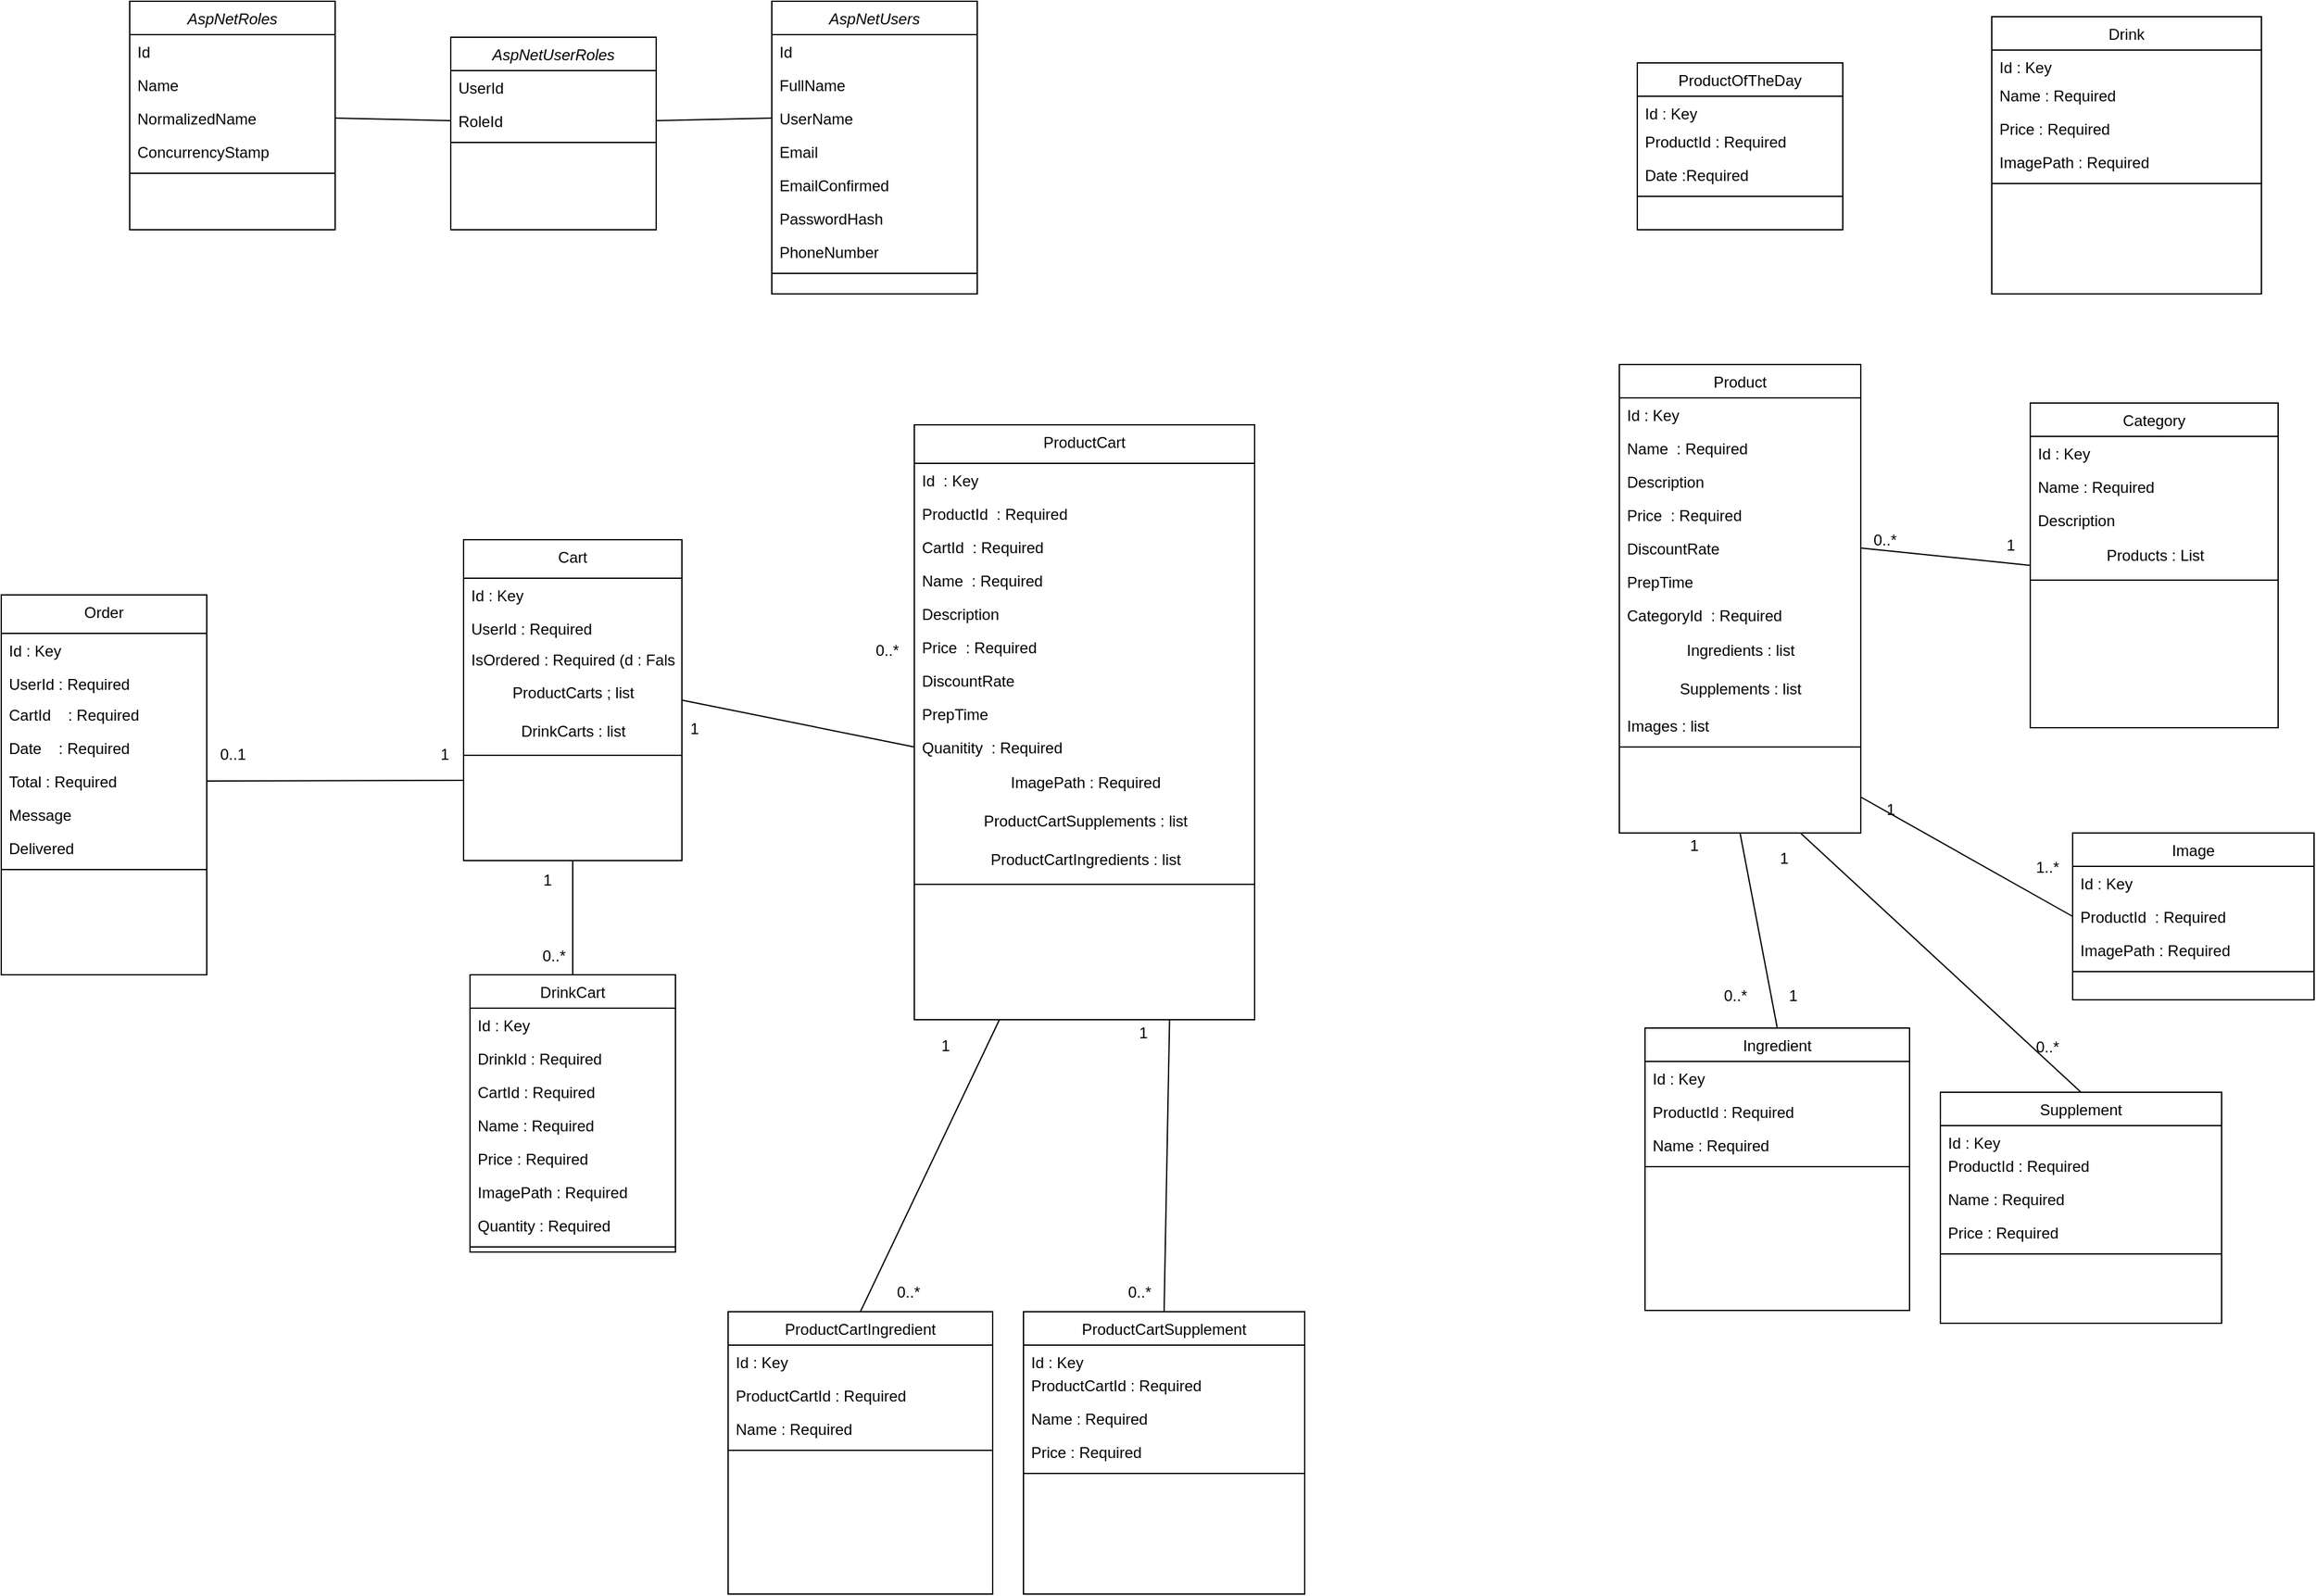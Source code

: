 <mxfile version="25.0.3">
  <diagram id="C5RBs43oDa-KdzZeNtuy" name="Page-1">
    <mxGraphModel grid="1" page="1" gridSize="10" guides="1" tooltips="1" connect="1" arrows="0" fold="1" pageScale="1" pageWidth="827" pageHeight="1169" math="0" shadow="0">
      <root>
        <mxCell id="WIyWlLk6GJQsqaUBKTNV-0" />
        <mxCell id="WIyWlLk6GJQsqaUBKTNV-1" parent="WIyWlLk6GJQsqaUBKTNV-0" />
        <mxCell id="zkfFHV4jXpPFQw0GAbJ--0" value="AspNetUsers" style="swimlane;fontStyle=2;align=center;verticalAlign=top;childLayout=stackLayout;horizontal=1;startSize=26;horizontalStack=0;resizeParent=1;resizeLast=0;collapsible=1;marginBottom=0;rounded=0;shadow=0;strokeWidth=1;" vertex="1" parent="WIyWlLk6GJQsqaUBKTNV-1">
          <mxGeometry x="-60" y="290" width="160" height="228" as="geometry">
            <mxRectangle x="230" y="140" width="160" height="26" as="alternateBounds" />
          </mxGeometry>
        </mxCell>
        <mxCell id="zkfFHV4jXpPFQw0GAbJ--1" value="Id" style="text;align=left;verticalAlign=top;spacingLeft=4;spacingRight=4;overflow=hidden;rotatable=0;points=[[0,0.5],[1,0.5]];portConstraint=eastwest;" vertex="1" parent="zkfFHV4jXpPFQw0GAbJ--0">
          <mxGeometry y="26" width="160" height="26" as="geometry" />
        </mxCell>
        <mxCell id="zkfFHV4jXpPFQw0GAbJ--2" value="FullName" style="text;align=left;verticalAlign=top;spacingLeft=4;spacingRight=4;overflow=hidden;rotatable=0;points=[[0,0.5],[1,0.5]];portConstraint=eastwest;rounded=0;shadow=0;html=0;" vertex="1" parent="zkfFHV4jXpPFQw0GAbJ--0">
          <mxGeometry y="52" width="160" height="26" as="geometry" />
        </mxCell>
        <mxCell id="zkfFHV4jXpPFQw0GAbJ--3" value="UserName" style="text;align=left;verticalAlign=top;spacingLeft=4;spacingRight=4;overflow=hidden;rotatable=0;points=[[0,0.5],[1,0.5]];portConstraint=eastwest;rounded=0;shadow=0;html=0;" vertex="1" parent="zkfFHV4jXpPFQw0GAbJ--0">
          <mxGeometry y="78" width="160" height="26" as="geometry" />
        </mxCell>
        <mxCell id="ytG4F7mE0T-vrv6BGcg_-18" value="Email" style="text;align=left;verticalAlign=top;spacingLeft=4;spacingRight=4;overflow=hidden;rotatable=0;points=[[0,0.5],[1,0.5]];portConstraint=eastwest;rounded=0;shadow=0;html=0;" vertex="1" parent="zkfFHV4jXpPFQw0GAbJ--0">
          <mxGeometry y="104" width="160" height="26" as="geometry" />
        </mxCell>
        <mxCell id="ytG4F7mE0T-vrv6BGcg_-20" value="EmailConfirmed" style="text;align=left;verticalAlign=top;spacingLeft=4;spacingRight=4;overflow=hidden;rotatable=0;points=[[0,0.5],[1,0.5]];portConstraint=eastwest;rounded=0;shadow=0;html=0;" vertex="1" parent="zkfFHV4jXpPFQw0GAbJ--0">
          <mxGeometry y="130" width="160" height="26" as="geometry" />
        </mxCell>
        <mxCell id="ytG4F7mE0T-vrv6BGcg_-19" value="PasswordHash" style="text;align=left;verticalAlign=top;spacingLeft=4;spacingRight=4;overflow=hidden;rotatable=0;points=[[0,0.5],[1,0.5]];portConstraint=eastwest;rounded=0;shadow=0;html=0;" vertex="1" parent="zkfFHV4jXpPFQw0GAbJ--0">
          <mxGeometry y="156" width="160" height="26" as="geometry" />
        </mxCell>
        <mxCell id="ytG4F7mE0T-vrv6BGcg_-21" value="PhoneNumber" style="text;align=left;verticalAlign=top;spacingLeft=4;spacingRight=4;overflow=hidden;rotatable=0;points=[[0,0.5],[1,0.5]];portConstraint=eastwest;rounded=0;shadow=0;html=0;" vertex="1" parent="zkfFHV4jXpPFQw0GAbJ--0">
          <mxGeometry y="182" width="160" height="26" as="geometry" />
        </mxCell>
        <mxCell id="zkfFHV4jXpPFQw0GAbJ--4" value="" style="line;html=1;strokeWidth=1;align=left;verticalAlign=middle;spacingTop=-1;spacingLeft=3;spacingRight=3;rotatable=0;labelPosition=right;points=[];portConstraint=eastwest;" vertex="1" parent="zkfFHV4jXpPFQw0GAbJ--0">
          <mxGeometry y="208" width="160" height="8" as="geometry" />
        </mxCell>
        <mxCell id="zkfFHV4jXpPFQw0GAbJ--17" value="Product" style="swimlane;fontStyle=0;align=center;verticalAlign=top;childLayout=stackLayout;horizontal=1;startSize=26;horizontalStack=0;resizeParent=1;resizeLast=0;collapsible=1;marginBottom=0;rounded=0;shadow=0;strokeWidth=1;" vertex="1" parent="WIyWlLk6GJQsqaUBKTNV-1">
          <mxGeometry x="600" y="573" width="188" height="365" as="geometry">
            <mxRectangle x="550" y="140" width="160" height="26" as="alternateBounds" />
          </mxGeometry>
        </mxCell>
        <mxCell id="zkfFHV4jXpPFQw0GAbJ--19" value="Id : Key" style="text;align=left;verticalAlign=top;spacingLeft=4;spacingRight=4;overflow=hidden;rotatable=0;points=[[0,0.5],[1,0.5]];portConstraint=eastwest;rounded=0;shadow=0;html=0;" vertex="1" parent="zkfFHV4jXpPFQw0GAbJ--17">
          <mxGeometry y="26" width="188" height="26" as="geometry" />
        </mxCell>
        <mxCell id="zkfFHV4jXpPFQw0GAbJ--20" value="Name  : Required" style="text;align=left;verticalAlign=top;spacingLeft=4;spacingRight=4;overflow=hidden;rotatable=0;points=[[0,0.5],[1,0.5]];portConstraint=eastwest;rounded=0;shadow=0;html=0;" vertex="1" parent="zkfFHV4jXpPFQw0GAbJ--17">
          <mxGeometry y="52" width="188" height="26" as="geometry" />
        </mxCell>
        <mxCell id="zkfFHV4jXpPFQw0GAbJ--21" value="Description" style="text;align=left;verticalAlign=top;spacingLeft=4;spacingRight=4;overflow=hidden;rotatable=0;points=[[0,0.5],[1,0.5]];portConstraint=eastwest;rounded=0;shadow=0;html=0;" vertex="1" parent="zkfFHV4jXpPFQw0GAbJ--17">
          <mxGeometry y="78" width="188" height="26" as="geometry" />
        </mxCell>
        <mxCell id="zkfFHV4jXpPFQw0GAbJ--22" value="Price  : Required" style="text;align=left;verticalAlign=top;spacingLeft=4;spacingRight=4;overflow=hidden;rotatable=0;points=[[0,0.5],[1,0.5]];portConstraint=eastwest;rounded=0;shadow=0;html=0;" vertex="1" parent="zkfFHV4jXpPFQw0GAbJ--17">
          <mxGeometry y="104" width="188" height="26" as="geometry" />
        </mxCell>
        <mxCell id="llZx7qlk9FSfWPOyl0iZ-1" value="DiscountRate" style="text;align=left;verticalAlign=top;spacingLeft=4;spacingRight=4;overflow=hidden;rotatable=0;points=[[0,0.5],[1,0.5]];portConstraint=eastwest;rounded=0;shadow=0;html=0;" vertex="1" parent="zkfFHV4jXpPFQw0GAbJ--17">
          <mxGeometry y="130" width="188" height="26" as="geometry" />
        </mxCell>
        <mxCell id="llZx7qlk9FSfWPOyl0iZ-0" value="PrepTime" style="text;align=left;verticalAlign=top;spacingLeft=4;spacingRight=4;overflow=hidden;rotatable=0;points=[[0,0.5],[1,0.5]];portConstraint=eastwest;rounded=0;shadow=0;html=0;" vertex="1" parent="zkfFHV4jXpPFQw0GAbJ--17">
          <mxGeometry y="156" width="188" height="26" as="geometry" />
        </mxCell>
        <mxCell id="tvK3wMkhIasP0SSimG1c-4" value="CategoryId  : Required" style="text;align=left;verticalAlign=top;spacingLeft=4;spacingRight=4;overflow=hidden;rotatable=0;points=[[0,0.5],[1,0.5]];portConstraint=eastwest;rounded=0;shadow=0;html=0;" vertex="1" parent="zkfFHV4jXpPFQw0GAbJ--17">
          <mxGeometry y="182" width="188" height="26" as="geometry" />
        </mxCell>
        <mxCell id="yjvPBJmd_jbPEzHI6Ya4-2" value="Ingredients : list" style="text;html=1;align=center;verticalAlign=middle;resizable=0;points=[];autosize=1;strokeColor=none;fillColor=none;" vertex="1" parent="zkfFHV4jXpPFQw0GAbJ--17">
          <mxGeometry y="208" width="188" height="30" as="geometry" />
        </mxCell>
        <mxCell id="yjvPBJmd_jbPEzHI6Ya4-3" value="Supplements : list" style="text;html=1;align=center;verticalAlign=middle;resizable=0;points=[];autosize=1;strokeColor=none;fillColor=none;" vertex="1" parent="zkfFHV4jXpPFQw0GAbJ--17">
          <mxGeometry y="238" width="188" height="30" as="geometry" />
        </mxCell>
        <mxCell id="mjXbozsx36OV_UlVR-x1-44" value="Images : list" style="text;align=left;verticalAlign=top;spacingLeft=4;spacingRight=4;overflow=hidden;rotatable=0;points=[[0,0.5],[1,0.5]];portConstraint=eastwest;rounded=0;shadow=0;html=0;" vertex="1" parent="zkfFHV4jXpPFQw0GAbJ--17">
          <mxGeometry y="268" width="188" height="26" as="geometry" />
        </mxCell>
        <mxCell id="zkfFHV4jXpPFQw0GAbJ--23" value="" style="line;html=1;strokeWidth=1;align=left;verticalAlign=middle;spacingTop=-1;spacingLeft=3;spacingRight=3;rotatable=0;labelPosition=right;points=[];portConstraint=eastwest;" vertex="1" parent="zkfFHV4jXpPFQw0GAbJ--17">
          <mxGeometry y="294" width="188" height="8" as="geometry" />
        </mxCell>
        <mxCell id="te8iLSeVkvplXJ6p_Nbo-1" value="Category" style="swimlane;fontStyle=0;align=center;verticalAlign=top;childLayout=stackLayout;horizontal=1;startSize=26;horizontalStack=0;resizeParent=1;resizeLast=0;collapsible=1;marginBottom=0;rounded=0;shadow=0;strokeWidth=1;" vertex="1" parent="WIyWlLk6GJQsqaUBKTNV-1">
          <mxGeometry x="920" y="603" width="193" height="253" as="geometry">
            <mxRectangle x="550" y="140" width="160" height="26" as="alternateBounds" />
          </mxGeometry>
        </mxCell>
        <mxCell id="te8iLSeVkvplXJ6p_Nbo-2" value="Id : Key" style="text;align=left;verticalAlign=top;spacingLeft=4;spacingRight=4;overflow=hidden;rotatable=0;points=[[0,0.5],[1,0.5]];portConstraint=eastwest;" vertex="1" parent="te8iLSeVkvplXJ6p_Nbo-1">
          <mxGeometry y="26" width="193" height="26" as="geometry" />
        </mxCell>
        <mxCell id="te8iLSeVkvplXJ6p_Nbo-3" value="Name : Required" style="text;align=left;verticalAlign=top;spacingLeft=4;spacingRight=4;overflow=hidden;rotatable=0;points=[[0,0.5],[1,0.5]];portConstraint=eastwest;rounded=0;shadow=0;html=0;" vertex="1" parent="te8iLSeVkvplXJ6p_Nbo-1">
          <mxGeometry y="52" width="193" height="26" as="geometry" />
        </mxCell>
        <mxCell id="te8iLSeVkvplXJ6p_Nbo-4" value="Description" style="text;align=left;verticalAlign=top;spacingLeft=4;spacingRight=4;overflow=hidden;rotatable=0;points=[[0,0.5],[1,0.5]];portConstraint=eastwest;rounded=0;shadow=0;html=0;" vertex="1" parent="te8iLSeVkvplXJ6p_Nbo-1">
          <mxGeometry y="78" width="193" height="26" as="geometry" />
        </mxCell>
        <mxCell id="iO5hzQ4xAiIofXJzymBM-0" value="Products&lt;span style=&quot;background-color: initial;&quot;&gt;&amp;nbsp;: List&lt;/span&gt;" style="text;html=1;align=center;verticalAlign=middle;resizable=0;points=[];autosize=1;strokeColor=none;fillColor=none;" vertex="1" parent="te8iLSeVkvplXJ6p_Nbo-1">
          <mxGeometry y="104" width="193" height="30" as="geometry" />
        </mxCell>
        <mxCell id="te8iLSeVkvplXJ6p_Nbo-7" value="" style="line;html=1;strokeWidth=1;align=left;verticalAlign=middle;spacingTop=-1;spacingLeft=3;spacingRight=3;rotatable=0;labelPosition=right;points=[];portConstraint=eastwest;" vertex="1" parent="te8iLSeVkvplXJ6p_Nbo-1">
          <mxGeometry y="134" width="193" height="8" as="geometry" />
        </mxCell>
        <mxCell id="te8iLSeVkvplXJ6p_Nbo-33" value="Order" style="swimlane;fontStyle=0;align=center;verticalAlign=top;childLayout=stackLayout;horizontal=1;startSize=30;horizontalStack=0;resizeParent=1;resizeLast=0;collapsible=1;marginBottom=0;rounded=0;shadow=0;strokeWidth=1;" vertex="1" parent="WIyWlLk6GJQsqaUBKTNV-1">
          <mxGeometry x="-660" y="752.5" width="160" height="296" as="geometry">
            <mxRectangle x="550" y="140" width="160" height="26" as="alternateBounds" />
          </mxGeometry>
        </mxCell>
        <mxCell id="te8iLSeVkvplXJ6p_Nbo-34" value="Id : Key" style="text;align=left;verticalAlign=top;spacingLeft=4;spacingRight=4;overflow=hidden;rotatable=0;points=[[0,0.5],[1,0.5]];portConstraint=eastwest;" vertex="1" parent="te8iLSeVkvplXJ6p_Nbo-33">
          <mxGeometry y="30" width="160" height="26" as="geometry" />
        </mxCell>
        <mxCell id="te8iLSeVkvplXJ6p_Nbo-35" value="UserId : Required" style="text;align=left;verticalAlign=top;spacingLeft=4;spacingRight=4;overflow=hidden;rotatable=0;points=[[0,0.5],[1,0.5]];portConstraint=eastwest;rounded=0;shadow=0;html=0;" vertex="1" parent="te8iLSeVkvplXJ6p_Nbo-33">
          <mxGeometry y="56" width="160" height="24" as="geometry" />
        </mxCell>
        <mxCell id="v8rvqDpWvKfG36D8Uh7r-5" value="CartId    : Required" style="text;align=left;verticalAlign=top;spacingLeft=4;spacingRight=4;overflow=hidden;rotatable=0;points=[[0,0.5],[1,0.5]];portConstraint=eastwest;rounded=0;shadow=0;html=0;" vertex="1" parent="te8iLSeVkvplXJ6p_Nbo-33">
          <mxGeometry y="80" width="160" height="26" as="geometry" />
        </mxCell>
        <mxCell id="te8iLSeVkvplXJ6p_Nbo-36" value="Date    : Required" style="text;align=left;verticalAlign=top;spacingLeft=4;spacingRight=4;overflow=hidden;rotatable=0;points=[[0,0.5],[1,0.5]];portConstraint=eastwest;rounded=0;shadow=0;html=0;" vertex="1" parent="te8iLSeVkvplXJ6p_Nbo-33">
          <mxGeometry y="106" width="160" height="26" as="geometry" />
        </mxCell>
        <mxCell id="te8iLSeVkvplXJ6p_Nbo-40" value="Total : Required" style="text;align=left;verticalAlign=top;spacingLeft=4;spacingRight=4;overflow=hidden;rotatable=0;points=[[0,0.5],[1,0.5]];portConstraint=eastwest;" vertex="1" parent="te8iLSeVkvplXJ6p_Nbo-33">
          <mxGeometry y="132" width="160" height="26" as="geometry" />
        </mxCell>
        <mxCell id="pohFaXYmo1EiAAvRBrU3-17" value="Message" style="text;align=left;verticalAlign=top;spacingLeft=4;spacingRight=4;overflow=hidden;rotatable=0;points=[[0,0.5],[1,0.5]];portConstraint=eastwest;" vertex="1" parent="te8iLSeVkvplXJ6p_Nbo-33">
          <mxGeometry y="158" width="160" height="26" as="geometry" />
        </mxCell>
        <mxCell id="mjXbozsx36OV_UlVR-x1-68" value="Delivered" style="text;align=left;verticalAlign=top;spacingLeft=4;spacingRight=4;overflow=hidden;rotatable=0;points=[[0,0.5],[1,0.5]];portConstraint=eastwest;" vertex="1" parent="te8iLSeVkvplXJ6p_Nbo-33">
          <mxGeometry y="184" width="160" height="26" as="geometry" />
        </mxCell>
        <mxCell id="te8iLSeVkvplXJ6p_Nbo-37" value="" style="line;html=1;strokeWidth=1;align=left;verticalAlign=middle;spacingTop=-1;spacingLeft=3;spacingRight=3;rotatable=0;labelPosition=right;points=[];portConstraint=eastwest;" vertex="1" parent="te8iLSeVkvplXJ6p_Nbo-33">
          <mxGeometry y="210" width="160" height="8" as="geometry" />
        </mxCell>
        <mxCell id="tvK3wMkhIasP0SSimG1c-1" value="" style="endArrow=none;html=1;rounded=0;exitX=0;exitY=0.5;exitDx=0;exitDy=0;entryX=1;entryY=0.5;entryDx=0;entryDy=0;" edge="1" parent="WIyWlLk6GJQsqaUBKTNV-1" source="pohFaXYmo1EiAAvRBrU3-10" target="OxPOy-SoN9AUWhbQ6FBc-2">
          <mxGeometry width="50" height="50" relative="1" as="geometry">
            <mxPoint x="-10" y="658" as="sourcePoint" />
            <mxPoint x="-50" y="712.0" as="targetPoint" />
          </mxGeometry>
        </mxCell>
        <mxCell id="pohFaXYmo1EiAAvRBrU3-2" value="ProductCart" style="swimlane;fontStyle=0;align=center;verticalAlign=top;childLayout=stackLayout;horizontal=1;startSize=30;horizontalStack=0;resizeParent=1;resizeLast=0;collapsible=1;marginBottom=0;rounded=0;shadow=0;strokeWidth=1;" vertex="1" parent="WIyWlLk6GJQsqaUBKTNV-1">
          <mxGeometry x="51" y="620" width="265" height="463.5" as="geometry">
            <mxRectangle x="550" y="140" width="160" height="26" as="alternateBounds" />
          </mxGeometry>
        </mxCell>
        <mxCell id="LAO0_Fi2nWnIW89Vojjb-71" value="Id  : Key" style="text;align=left;verticalAlign=top;spacingLeft=4;spacingRight=4;overflow=hidden;rotatable=0;points=[[0,0.5],[1,0.5]];portConstraint=eastwest;rounded=0;shadow=0;html=0;" vertex="1" parent="pohFaXYmo1EiAAvRBrU3-2">
          <mxGeometry y="30" width="265" height="26" as="geometry" />
        </mxCell>
        <mxCell id="kR_2jZbYE9mBwtUNnAvZ-12" value="ProductId  : Required" style="text;align=left;verticalAlign=top;spacingLeft=4;spacingRight=4;overflow=hidden;rotatable=0;points=[[0,0.5],[1,0.5]];portConstraint=eastwest;rounded=0;shadow=0;html=0;" vertex="1" parent="pohFaXYmo1EiAAvRBrU3-2">
          <mxGeometry y="56" width="265" height="26" as="geometry" />
        </mxCell>
        <mxCell id="mjXbozsx36OV_UlVR-x1-3" value="CartId  : Required" style="text;align=left;verticalAlign=top;spacingLeft=4;spacingRight=4;overflow=hidden;rotatable=0;points=[[0,0.5],[1,0.5]];portConstraint=eastwest;rounded=0;shadow=0;html=0;" vertex="1" parent="pohFaXYmo1EiAAvRBrU3-2">
          <mxGeometry y="82" width="265" height="26" as="geometry" />
        </mxCell>
        <mxCell id="kR_2jZbYE9mBwtUNnAvZ-13" value="Name  : Required" style="text;align=left;verticalAlign=top;spacingLeft=4;spacingRight=4;overflow=hidden;rotatable=0;points=[[0,0.5],[1,0.5]];portConstraint=eastwest;rounded=0;shadow=0;html=0;" vertex="1" parent="pohFaXYmo1EiAAvRBrU3-2">
          <mxGeometry y="108" width="265" height="26" as="geometry" />
        </mxCell>
        <mxCell id="kR_2jZbYE9mBwtUNnAvZ-3" value="Description" style="text;align=left;verticalAlign=top;spacingLeft=4;spacingRight=4;overflow=hidden;rotatable=0;points=[[0,0.5],[1,0.5]];portConstraint=eastwest;rounded=0;shadow=0;html=0;" vertex="1" parent="pohFaXYmo1EiAAvRBrU3-2">
          <mxGeometry y="134" width="265" height="26" as="geometry" />
        </mxCell>
        <mxCell id="kR_2jZbYE9mBwtUNnAvZ-4" value="Price  : Required" style="text;align=left;verticalAlign=top;spacingLeft=4;spacingRight=4;overflow=hidden;rotatable=0;points=[[0,0.5],[1,0.5]];portConstraint=eastwest;rounded=0;shadow=0;html=0;" vertex="1" parent="pohFaXYmo1EiAAvRBrU3-2">
          <mxGeometry y="160" width="265" height="26" as="geometry" />
        </mxCell>
        <mxCell id="kR_2jZbYE9mBwtUNnAvZ-5" value="DiscountRate" style="text;align=left;verticalAlign=top;spacingLeft=4;spacingRight=4;overflow=hidden;rotatable=0;points=[[0,0.5],[1,0.5]];portConstraint=eastwest;rounded=0;shadow=0;html=0;" vertex="1" parent="pohFaXYmo1EiAAvRBrU3-2">
          <mxGeometry y="186" width="265" height="26" as="geometry" />
        </mxCell>
        <mxCell id="kR_2jZbYE9mBwtUNnAvZ-6" value="PrepTime" style="text;align=left;verticalAlign=top;spacingLeft=4;spacingRight=4;overflow=hidden;rotatable=0;points=[[0,0.5],[1,0.5]];portConstraint=eastwest;rounded=0;shadow=0;html=0;" vertex="1" parent="pohFaXYmo1EiAAvRBrU3-2">
          <mxGeometry y="212" width="265" height="26" as="geometry" />
        </mxCell>
        <mxCell id="pohFaXYmo1EiAAvRBrU3-10" value="Quanitity  : Required" style="text;align=left;verticalAlign=top;spacingLeft=4;spacingRight=4;overflow=hidden;rotatable=0;points=[[0,0.5],[1,0.5]];portConstraint=eastwest;rounded=0;shadow=0;html=0;" vertex="1" parent="pohFaXYmo1EiAAvRBrU3-2">
          <mxGeometry y="238" width="265" height="26" as="geometry" />
        </mxCell>
        <mxCell id="LAO0_Fi2nWnIW89Vojjb-77" value="ImagePath : Required" style="text;html=1;align=center;verticalAlign=middle;resizable=0;points=[];autosize=1;strokeColor=none;fillColor=none;" vertex="1" parent="pohFaXYmo1EiAAvRBrU3-2">
          <mxGeometry y="264" width="265" height="30" as="geometry" />
        </mxCell>
        <mxCell id="yjvPBJmd_jbPEzHI6Ya4-14" value="ProductCartSupplements : list" style="text;html=1;align=center;verticalAlign=middle;resizable=0;points=[];autosize=1;strokeColor=none;fillColor=none;" vertex="1" parent="pohFaXYmo1EiAAvRBrU3-2">
          <mxGeometry y="294" width="265" height="30" as="geometry" />
        </mxCell>
        <mxCell id="yjvPBJmd_jbPEzHI6Ya4-13" value="ProductCartIngredients : list" style="text;html=1;align=center;verticalAlign=middle;resizable=0;points=[];autosize=1;strokeColor=none;fillColor=none;" vertex="1" parent="pohFaXYmo1EiAAvRBrU3-2">
          <mxGeometry y="324" width="265" height="30" as="geometry" />
        </mxCell>
        <mxCell id="pohFaXYmo1EiAAvRBrU3-5" value="" style="line;html=1;strokeWidth=1;align=left;verticalAlign=middle;spacingTop=-1;spacingLeft=3;spacingRight=3;rotatable=0;labelPosition=right;points=[];portConstraint=eastwest;" vertex="1" parent="pohFaXYmo1EiAAvRBrU3-2">
          <mxGeometry y="354" width="265" height="8" as="geometry" />
        </mxCell>
        <mxCell id="OxPOy-SoN9AUWhbQ6FBc-2" value="Cart" style="swimlane;fontStyle=0;align=center;verticalAlign=top;childLayout=stackLayout;horizontal=1;startSize=30;horizontalStack=0;resizeParent=1;resizeLast=0;collapsible=1;marginBottom=0;rounded=0;shadow=0;strokeWidth=1;" vertex="1" parent="WIyWlLk6GJQsqaUBKTNV-1">
          <mxGeometry x="-300" y="709.5" width="170" height="250" as="geometry">
            <mxRectangle x="550" y="140" width="160" height="26" as="alternateBounds" />
          </mxGeometry>
        </mxCell>
        <mxCell id="OxPOy-SoN9AUWhbQ6FBc-3" value="Id : Key" style="text;align=left;verticalAlign=top;spacingLeft=4;spacingRight=4;overflow=hidden;rotatable=0;points=[[0,0.5],[1,0.5]];portConstraint=eastwest;" vertex="1" parent="OxPOy-SoN9AUWhbQ6FBc-2">
          <mxGeometry y="30" width="170" height="26" as="geometry" />
        </mxCell>
        <mxCell id="OxPOy-SoN9AUWhbQ6FBc-17" value="UserId : Required" style="text;align=left;verticalAlign=top;spacingLeft=4;spacingRight=4;overflow=hidden;rotatable=0;points=[[0,0.5],[1,0.5]];portConstraint=eastwest;rounded=0;shadow=0;html=0;" vertex="1" parent="OxPOy-SoN9AUWhbQ6FBc-2">
          <mxGeometry y="56" width="170" height="24" as="geometry" />
        </mxCell>
        <mxCell id="mjXbozsx36OV_UlVR-x1-17" value="IsOrdered : Required (d : False)" style="text;align=left;verticalAlign=top;spacingLeft=4;spacingRight=4;overflow=hidden;rotatable=0;points=[[0,0.5],[1,0.5]];portConstraint=eastwest;rounded=0;shadow=0;html=0;" vertex="1" parent="OxPOy-SoN9AUWhbQ6FBc-2">
          <mxGeometry y="80" width="170" height="24" as="geometry" />
        </mxCell>
        <mxCell id="yjvPBJmd_jbPEzHI6Ya4-4" value="ProductCarts ; list" style="text;html=1;align=center;verticalAlign=middle;resizable=0;points=[];autosize=1;strokeColor=none;fillColor=none;" vertex="1" parent="OxPOy-SoN9AUWhbQ6FBc-2">
          <mxGeometry y="104" width="170" height="30" as="geometry" />
        </mxCell>
        <mxCell id="mjXbozsx36OV_UlVR-x1-18" value="DrinkCarts : list" style="text;html=1;align=center;verticalAlign=middle;resizable=0;points=[];autosize=1;strokeColor=none;fillColor=none;" vertex="1" parent="OxPOy-SoN9AUWhbQ6FBc-2">
          <mxGeometry y="134" width="170" height="30" as="geometry" />
        </mxCell>
        <mxCell id="OxPOy-SoN9AUWhbQ6FBc-8" value="" style="line;html=1;strokeWidth=1;align=left;verticalAlign=middle;spacingTop=-1;spacingLeft=3;spacingRight=3;rotatable=0;labelPosition=right;points=[];portConstraint=eastwest;" vertex="1" parent="OxPOy-SoN9AUWhbQ6FBc-2">
          <mxGeometry y="164" width="170" height="8" as="geometry" />
        </mxCell>
        <mxCell id="OxPOy-SoN9AUWhbQ6FBc-13" value="" style="endArrow=none;html=1;rounded=0;entryX=0;entryY=0.5;entryDx=0;entryDy=0;exitX=1;exitY=0.5;exitDx=0;exitDy=0;" edge="1" parent="WIyWlLk6GJQsqaUBKTNV-1" source="llZx7qlk9FSfWPOyl0iZ-1" target="te8iLSeVkvplXJ6p_Nbo-1">
          <mxGeometry width="50" height="50" relative="1" as="geometry">
            <mxPoint x="463" y="553" as="sourcePoint" />
            <mxPoint x="513" y="503" as="targetPoint" />
          </mxGeometry>
        </mxCell>
        <mxCell id="OxPOy-SoN9AUWhbQ6FBc-22" value="1" style="text;html=1;align=center;verticalAlign=middle;whiteSpace=wrap;rounded=0;" vertex="1" parent="WIyWlLk6GJQsqaUBKTNV-1">
          <mxGeometry x="-150" y="842" width="60" height="30" as="geometry" />
        </mxCell>
        <mxCell id="OxPOy-SoN9AUWhbQ6FBc-23" value="0..*" style="text;html=1;align=center;verticalAlign=middle;whiteSpace=wrap;rounded=0;" vertex="1" parent="WIyWlLk6GJQsqaUBKTNV-1">
          <mxGeometry y="781" width="60" height="30" as="geometry" />
        </mxCell>
        <mxCell id="OxPOy-SoN9AUWhbQ6FBc-26" value="1" style="text;html=1;align=center;verticalAlign=middle;whiteSpace=wrap;rounded=0;" vertex="1" parent="WIyWlLk6GJQsqaUBKTNV-1">
          <mxGeometry x="890" y="703" width="30" height="22" as="geometry" />
        </mxCell>
        <mxCell id="OxPOy-SoN9AUWhbQ6FBc-27" value="0..*" style="text;html=1;align=center;verticalAlign=middle;whiteSpace=wrap;rounded=0;" vertex="1" parent="WIyWlLk6GJQsqaUBKTNV-1">
          <mxGeometry x="788" y="695" width="38" height="30" as="geometry" />
        </mxCell>
        <mxCell id="v8rvqDpWvKfG36D8Uh7r-7" value="Drink" style="swimlane;fontStyle=0;align=center;verticalAlign=top;childLayout=stackLayout;horizontal=1;startSize=26;horizontalStack=0;resizeParent=1;resizeLast=0;collapsible=1;marginBottom=0;rounded=0;shadow=0;strokeWidth=1;" vertex="1" parent="WIyWlLk6GJQsqaUBKTNV-1">
          <mxGeometry x="890" y="302" width="210" height="216" as="geometry">
            <mxRectangle x="550" y="140" width="160" height="26" as="alternateBounds" />
          </mxGeometry>
        </mxCell>
        <mxCell id="v8rvqDpWvKfG36D8Uh7r-8" value="Id : Key" style="text;align=left;verticalAlign=top;spacingLeft=4;spacingRight=4;overflow=hidden;rotatable=0;points=[[0,0.5],[1,0.5]];portConstraint=eastwest;" vertex="1" parent="v8rvqDpWvKfG36D8Uh7r-7">
          <mxGeometry y="26" width="210" height="22" as="geometry" />
        </mxCell>
        <mxCell id="v8rvqDpWvKfG36D8Uh7r-9" value="Name : Required" style="text;align=left;verticalAlign=top;spacingLeft=4;spacingRight=4;overflow=hidden;rotatable=0;points=[[0,0.5],[1,0.5]];portConstraint=eastwest;rounded=0;shadow=0;html=0;" vertex="1" parent="v8rvqDpWvKfG36D8Uh7r-7">
          <mxGeometry y="48" width="210" height="26" as="geometry" />
        </mxCell>
        <mxCell id="v8rvqDpWvKfG36D8Uh7r-10" value="Price : Required" style="text;align=left;verticalAlign=top;spacingLeft=4;spacingRight=4;overflow=hidden;rotatable=0;points=[[0,0.5],[1,0.5]];portConstraint=eastwest;rounded=0;shadow=0;html=0;" vertex="1" parent="v8rvqDpWvKfG36D8Uh7r-7">
          <mxGeometry y="74" width="210" height="26" as="geometry" />
        </mxCell>
        <mxCell id="mjXbozsx36OV_UlVR-x1-43" value="ImagePath : Required" style="text;align=left;verticalAlign=top;spacingLeft=4;spacingRight=4;overflow=hidden;rotatable=0;points=[[0,0.5],[1,0.5]];portConstraint=eastwest;rounded=0;shadow=0;html=0;" vertex="1" parent="v8rvqDpWvKfG36D8Uh7r-7">
          <mxGeometry y="100" width="210" height="26" as="geometry" />
        </mxCell>
        <mxCell id="v8rvqDpWvKfG36D8Uh7r-12" value="" style="line;html=1;strokeWidth=1;align=left;verticalAlign=middle;spacingTop=-1;spacingLeft=3;spacingRight=3;rotatable=0;labelPosition=right;points=[];portConstraint=eastwest;" vertex="1" parent="v8rvqDpWvKfG36D8Uh7r-7">
          <mxGeometry y="126" width="210" height="8" as="geometry" />
        </mxCell>
        <mxCell id="v8rvqDpWvKfG36D8Uh7r-13" value="Ingredient" style="swimlane;fontStyle=0;align=center;verticalAlign=top;childLayout=stackLayout;horizontal=1;startSize=26;horizontalStack=0;resizeParent=1;resizeLast=0;collapsible=1;marginBottom=0;rounded=0;shadow=0;strokeWidth=1;" vertex="1" parent="WIyWlLk6GJQsqaUBKTNV-1">
          <mxGeometry x="620" y="1090" width="206" height="220" as="geometry">
            <mxRectangle x="550" y="140" width="160" height="26" as="alternateBounds" />
          </mxGeometry>
        </mxCell>
        <mxCell id="v8rvqDpWvKfG36D8Uh7r-14" value="Id : Key" style="text;align=left;verticalAlign=top;spacingLeft=4;spacingRight=4;overflow=hidden;rotatable=0;points=[[0,0.5],[1,0.5]];portConstraint=eastwest;" vertex="1" parent="v8rvqDpWvKfG36D8Uh7r-13">
          <mxGeometry y="26" width="206" height="26" as="geometry" />
        </mxCell>
        <mxCell id="LAO0_Fi2nWnIW89Vojjb-41" value="ProductId : Required" style="text;align=left;verticalAlign=top;spacingLeft=4;spacingRight=4;overflow=hidden;rotatable=0;points=[[0,0.5],[1,0.5]];portConstraint=eastwest;" vertex="1" parent="v8rvqDpWvKfG36D8Uh7r-13">
          <mxGeometry y="52" width="206" height="26" as="geometry" />
        </mxCell>
        <mxCell id="v8rvqDpWvKfG36D8Uh7r-15" value="Name : Required" style="text;align=left;verticalAlign=top;spacingLeft=4;spacingRight=4;overflow=hidden;rotatable=0;points=[[0,0.5],[1,0.5]];portConstraint=eastwest;rounded=0;shadow=0;html=0;" vertex="1" parent="v8rvqDpWvKfG36D8Uh7r-13">
          <mxGeometry y="78" width="206" height="26" as="geometry" />
        </mxCell>
        <mxCell id="v8rvqDpWvKfG36D8Uh7r-18" value="" style="line;html=1;strokeWidth=1;align=left;verticalAlign=middle;spacingTop=-1;spacingLeft=3;spacingRight=3;rotatable=0;labelPosition=right;points=[];portConstraint=eastwest;" vertex="1" parent="v8rvqDpWvKfG36D8Uh7r-13">
          <mxGeometry y="104" width="206" height="8" as="geometry" />
        </mxCell>
        <mxCell id="v8rvqDpWvKfG36D8Uh7r-19" value="Supplement" style="swimlane;fontStyle=0;align=center;verticalAlign=top;childLayout=stackLayout;horizontal=1;startSize=26;horizontalStack=0;resizeParent=1;resizeLast=0;collapsible=1;marginBottom=0;rounded=0;shadow=0;strokeWidth=1;" vertex="1" parent="WIyWlLk6GJQsqaUBKTNV-1">
          <mxGeometry x="850" y="1140" width="219" height="180" as="geometry">
            <mxRectangle x="550" y="140" width="160" height="26" as="alternateBounds" />
          </mxGeometry>
        </mxCell>
        <mxCell id="v8rvqDpWvKfG36D8Uh7r-20" value="Id : Key" style="text;align=left;verticalAlign=top;spacingLeft=4;spacingRight=4;overflow=hidden;rotatable=0;points=[[0,0.5],[1,0.5]];portConstraint=eastwest;" vertex="1" parent="v8rvqDpWvKfG36D8Uh7r-19">
          <mxGeometry y="26" width="219" height="18" as="geometry" />
        </mxCell>
        <mxCell id="LAO0_Fi2nWnIW89Vojjb-42" value="ProductId : Required" style="text;align=left;verticalAlign=top;spacingLeft=4;spacingRight=4;overflow=hidden;rotatable=0;points=[[0,0.5],[1,0.5]];portConstraint=eastwest;" vertex="1" parent="v8rvqDpWvKfG36D8Uh7r-19">
          <mxGeometry y="44" width="219" height="26" as="geometry" />
        </mxCell>
        <mxCell id="v8rvqDpWvKfG36D8Uh7r-21" value="Name : Required" style="text;align=left;verticalAlign=top;spacingLeft=4;spacingRight=4;overflow=hidden;rotatable=0;points=[[0,0.5],[1,0.5]];portConstraint=eastwest;rounded=0;shadow=0;html=0;" vertex="1" parent="v8rvqDpWvKfG36D8Uh7r-19">
          <mxGeometry y="70" width="219" height="26" as="geometry" />
        </mxCell>
        <mxCell id="v8rvqDpWvKfG36D8Uh7r-25" value="Price : Required" style="text;align=left;verticalAlign=top;spacingLeft=4;spacingRight=4;overflow=hidden;rotatable=0;points=[[0,0.5],[1,0.5]];portConstraint=eastwest;rounded=0;shadow=0;html=0;" vertex="1" parent="v8rvqDpWvKfG36D8Uh7r-19">
          <mxGeometry y="96" width="219" height="26" as="geometry" />
        </mxCell>
        <mxCell id="v8rvqDpWvKfG36D8Uh7r-24" value="" style="line;html=1;strokeWidth=1;align=left;verticalAlign=middle;spacingTop=-1;spacingLeft=3;spacingRight=3;rotatable=0;labelPosition=right;points=[];portConstraint=eastwest;" vertex="1" parent="v8rvqDpWvKfG36D8Uh7r-19">
          <mxGeometry y="122" width="219" height="8" as="geometry" />
        </mxCell>
        <mxCell id="v8rvqDpWvKfG36D8Uh7r-73" value="" style="endArrow=none;html=1;rounded=0;entryX=0.75;entryY=1;entryDx=0;entryDy=0;exitX=0.5;exitY=0;exitDx=0;exitDy=0;" edge="1" parent="WIyWlLk6GJQsqaUBKTNV-1" source="v8rvqDpWvKfG36D8Uh7r-19" target="zkfFHV4jXpPFQw0GAbJ--17">
          <mxGeometry width="50" height="50" relative="1" as="geometry">
            <mxPoint x="790" y="1020" as="sourcePoint" />
            <mxPoint x="650" y="990" as="targetPoint" />
          </mxGeometry>
        </mxCell>
        <mxCell id="v8rvqDpWvKfG36D8Uh7r-74" value="" style="endArrow=none;html=1;rounded=0;entryX=0.5;entryY=1;entryDx=0;entryDy=0;exitX=0.5;exitY=0;exitDx=0;exitDy=0;" edge="1" parent="WIyWlLk6GJQsqaUBKTNV-1" source="v8rvqDpWvKfG36D8Uh7r-13" target="zkfFHV4jXpPFQw0GAbJ--17">
          <mxGeometry width="50" height="50" relative="1" as="geometry">
            <mxPoint x="600" y="1020" as="sourcePoint" />
            <mxPoint x="650" y="990" as="targetPoint" />
          </mxGeometry>
        </mxCell>
        <mxCell id="v8rvqDpWvKfG36D8Uh7r-81" value="DrinkCart" style="swimlane;fontStyle=0;align=center;verticalAlign=top;childLayout=stackLayout;horizontal=1;startSize=26;horizontalStack=0;resizeParent=1;resizeLast=0;collapsible=1;marginBottom=0;rounded=0;shadow=0;strokeWidth=1;" vertex="1" parent="WIyWlLk6GJQsqaUBKTNV-1">
          <mxGeometry x="-295" y="1048.5" width="160" height="216" as="geometry">
            <mxRectangle x="550" y="140" width="160" height="26" as="alternateBounds" />
          </mxGeometry>
        </mxCell>
        <mxCell id="mjXbozsx36OV_UlVR-x1-5" value="Id : Key" style="text;align=left;verticalAlign=top;spacingLeft=4;spacingRight=4;overflow=hidden;rotatable=0;points=[[0,0.5],[1,0.5]];portConstraint=eastwest;rounded=0;shadow=0;html=0;" vertex="1" parent="v8rvqDpWvKfG36D8Uh7r-81">
          <mxGeometry y="26" width="160" height="26" as="geometry" />
        </mxCell>
        <mxCell id="kR_2jZbYE9mBwtUNnAvZ-8" value="DrinkId : Required" style="text;align=left;verticalAlign=top;spacingLeft=4;spacingRight=4;overflow=hidden;rotatable=0;points=[[0,0.5],[1,0.5]];portConstraint=eastwest;rounded=0;shadow=0;html=0;" vertex="1" parent="v8rvqDpWvKfG36D8Uh7r-81">
          <mxGeometry y="52" width="160" height="26" as="geometry" />
        </mxCell>
        <mxCell id="v8rvqDpWvKfG36D8Uh7r-84" value="CartId : Required" style="text;align=left;verticalAlign=top;spacingLeft=4;spacingRight=4;overflow=hidden;rotatable=0;points=[[0,0.5],[1,0.5]];portConstraint=eastwest;rounded=0;shadow=0;html=0;" vertex="1" parent="v8rvqDpWvKfG36D8Uh7r-81">
          <mxGeometry y="78" width="160" height="26" as="geometry" />
        </mxCell>
        <mxCell id="LAO0_Fi2nWnIW89Vojjb-74" value="Name : Required" style="text;align=left;verticalAlign=top;spacingLeft=4;spacingRight=4;overflow=hidden;rotatable=0;points=[[0,0.5],[1,0.5]];portConstraint=eastwest;rounded=0;shadow=0;html=0;" vertex="1" parent="v8rvqDpWvKfG36D8Uh7r-81">
          <mxGeometry y="104" width="160" height="26" as="geometry" />
        </mxCell>
        <mxCell id="LAO0_Fi2nWnIW89Vojjb-75" value="Price : Required" style="text;align=left;verticalAlign=top;spacingLeft=4;spacingRight=4;overflow=hidden;rotatable=0;points=[[0,0.5],[1,0.5]];portConstraint=eastwest;rounded=0;shadow=0;html=0;" vertex="1" parent="v8rvqDpWvKfG36D8Uh7r-81">
          <mxGeometry y="130" width="160" height="26" as="geometry" />
        </mxCell>
        <mxCell id="LAO0_Fi2nWnIW89Vojjb-76" value="ImagePath : Required" style="text;align=left;verticalAlign=top;spacingLeft=4;spacingRight=4;overflow=hidden;rotatable=0;points=[[0,0.5],[1,0.5]];portConstraint=eastwest;rounded=0;shadow=0;html=0;" vertex="1" parent="v8rvqDpWvKfG36D8Uh7r-81">
          <mxGeometry y="156" width="160" height="26" as="geometry" />
        </mxCell>
        <mxCell id="mjXbozsx36OV_UlVR-x1-39" value="Quantity : Required" style="text;align=left;verticalAlign=top;spacingLeft=4;spacingRight=4;overflow=hidden;rotatable=0;points=[[0,0.5],[1,0.5]];portConstraint=eastwest;rounded=0;shadow=0;html=0;" vertex="1" parent="v8rvqDpWvKfG36D8Uh7r-81">
          <mxGeometry y="182" width="160" height="26" as="geometry" />
        </mxCell>
        <mxCell id="v8rvqDpWvKfG36D8Uh7r-85" value="" style="line;html=1;strokeWidth=1;align=left;verticalAlign=middle;spacingTop=-1;spacingLeft=3;spacingRight=3;rotatable=0;labelPosition=right;points=[];portConstraint=eastwest;" vertex="1" parent="v8rvqDpWvKfG36D8Uh7r-81">
          <mxGeometry y="208" width="160" height="8" as="geometry" />
        </mxCell>
        <mxCell id="v8rvqDpWvKfG36D8Uh7r-105" value="" style="endArrow=none;html=1;rounded=0;entryX=0.5;entryY=1;entryDx=0;entryDy=0;exitX=0.5;exitY=0;exitDx=0;exitDy=0;" edge="1" parent="WIyWlLk6GJQsqaUBKTNV-1" source="v8rvqDpWvKfG36D8Uh7r-81" target="OxPOy-SoN9AUWhbQ6FBc-2">
          <mxGeometry width="50" height="50" relative="1" as="geometry">
            <mxPoint x="190" y="1171.5" as="sourcePoint" />
            <mxPoint x="240" y="1121.5" as="targetPoint" />
          </mxGeometry>
        </mxCell>
        <mxCell id="v8rvqDpWvKfG36D8Uh7r-109" value="1" style="text;html=1;align=center;verticalAlign=middle;resizable=0;points=[];autosize=1;strokeColor=none;fillColor=none;" vertex="1" parent="WIyWlLk6GJQsqaUBKTNV-1">
          <mxGeometry x="720" y="1050" width="30" height="30" as="geometry" />
        </mxCell>
        <mxCell id="v8rvqDpWvKfG36D8Uh7r-121" value="0..*" style="text;html=1;align=center;verticalAlign=middle;resizable=0;points=[];autosize=1;strokeColor=none;fillColor=none;" vertex="1" parent="WIyWlLk6GJQsqaUBKTNV-1">
          <mxGeometry x="913" y="1090" width="40" height="30" as="geometry" />
        </mxCell>
        <mxCell id="v8rvqDpWvKfG36D8Uh7r-122" value="0..*" style="text;html=1;align=center;verticalAlign=middle;resizable=0;points=[];autosize=1;strokeColor=none;fillColor=none;" vertex="1" parent="WIyWlLk6GJQsqaUBKTNV-1">
          <mxGeometry x="670" y="1050" width="40" height="30" as="geometry" />
        </mxCell>
        <mxCell id="v8rvqDpWvKfG36D8Uh7r-123" value="0..*" style="text;html=1;align=center;verticalAlign=middle;resizable=0;points=[];autosize=1;strokeColor=none;fillColor=none;" vertex="1" parent="WIyWlLk6GJQsqaUBKTNV-1">
          <mxGeometry x="-250" y="1018.5" width="40" height="30" as="geometry" />
        </mxCell>
        <mxCell id="v8rvqDpWvKfG36D8Uh7r-124" value="1" style="text;html=1;align=center;verticalAlign=middle;resizable=0;points=[];autosize=1;strokeColor=none;fillColor=none;" vertex="1" parent="WIyWlLk6GJQsqaUBKTNV-1">
          <mxGeometry x="-250" y="959.5" width="30" height="30" as="geometry" />
        </mxCell>
        <mxCell id="v8rvqDpWvKfG36D8Uh7r-128" value="1" style="text;html=1;align=center;verticalAlign=middle;resizable=0;points=[];autosize=1;strokeColor=none;fillColor=none;" vertex="1" parent="WIyWlLk6GJQsqaUBKTNV-1">
          <mxGeometry x="643" y="933" width="30" height="30" as="geometry" />
        </mxCell>
        <mxCell id="v8rvqDpWvKfG36D8Uh7r-129" value="1" style="text;html=1;align=center;verticalAlign=middle;resizable=0;points=[];autosize=1;strokeColor=none;fillColor=none;" vertex="1" parent="WIyWlLk6GJQsqaUBKTNV-1">
          <mxGeometry x="713" y="943" width="30" height="30" as="geometry" />
        </mxCell>
        <mxCell id="v8rvqDpWvKfG36D8Uh7r-133" value="ProductOfTheDay" style="swimlane;fontStyle=0;align=center;verticalAlign=top;childLayout=stackLayout;horizontal=1;startSize=26;horizontalStack=0;resizeParent=1;resizeLast=0;collapsible=1;marginBottom=0;rounded=0;shadow=0;strokeWidth=1;" vertex="1" parent="WIyWlLk6GJQsqaUBKTNV-1">
          <mxGeometry x="614" y="338" width="160" height="130" as="geometry">
            <mxRectangle x="550" y="140" width="160" height="26" as="alternateBounds" />
          </mxGeometry>
        </mxCell>
        <mxCell id="v8rvqDpWvKfG36D8Uh7r-134" value="Id : Key" style="text;align=left;verticalAlign=top;spacingLeft=4;spacingRight=4;overflow=hidden;rotatable=0;points=[[0,0.5],[1,0.5]];portConstraint=eastwest;" vertex="1" parent="v8rvqDpWvKfG36D8Uh7r-133">
          <mxGeometry y="26" width="160" height="22" as="geometry" />
        </mxCell>
        <mxCell id="v8rvqDpWvKfG36D8Uh7r-136" value="ProductId : Required" style="text;align=left;verticalAlign=top;spacingLeft=4;spacingRight=4;overflow=hidden;rotatable=0;points=[[0,0.5],[1,0.5]];portConstraint=eastwest;rounded=0;shadow=0;html=0;" vertex="1" parent="v8rvqDpWvKfG36D8Uh7r-133">
          <mxGeometry y="48" width="160" height="26" as="geometry" />
        </mxCell>
        <mxCell id="v8rvqDpWvKfG36D8Uh7r-139" value="Date :Required" style="text;align=left;verticalAlign=top;spacingLeft=4;spacingRight=4;overflow=hidden;rotatable=0;points=[[0,0.5],[1,0.5]];portConstraint=eastwest;rounded=0;shadow=0;html=0;" vertex="1" parent="v8rvqDpWvKfG36D8Uh7r-133">
          <mxGeometry y="74" width="160" height="26" as="geometry" />
        </mxCell>
        <mxCell id="v8rvqDpWvKfG36D8Uh7r-138" value="" style="line;html=1;strokeWidth=1;align=left;verticalAlign=middle;spacingTop=-1;spacingLeft=3;spacingRight=3;rotatable=0;labelPosition=right;points=[];portConstraint=eastwest;" vertex="1" parent="v8rvqDpWvKfG36D8Uh7r-133">
          <mxGeometry y="100" width="160" height="8" as="geometry" />
        </mxCell>
        <mxCell id="mjXbozsx36OV_UlVR-x1-47" value="Image" style="swimlane;fontStyle=0;align=center;verticalAlign=top;childLayout=stackLayout;horizontal=1;startSize=26;horizontalStack=0;resizeParent=1;resizeLast=0;collapsible=1;marginBottom=0;rounded=0;shadow=0;strokeWidth=1;" vertex="1" parent="WIyWlLk6GJQsqaUBKTNV-1">
          <mxGeometry x="953" y="938" width="188" height="130" as="geometry">
            <mxRectangle x="550" y="140" width="160" height="26" as="alternateBounds" />
          </mxGeometry>
        </mxCell>
        <mxCell id="mjXbozsx36OV_UlVR-x1-48" value="Id : Key" style="text;align=left;verticalAlign=top;spacingLeft=4;spacingRight=4;overflow=hidden;rotatable=0;points=[[0,0.5],[1,0.5]];portConstraint=eastwest;rounded=0;shadow=0;html=0;" vertex="1" parent="mjXbozsx36OV_UlVR-x1-47">
          <mxGeometry y="26" width="188" height="26" as="geometry" />
        </mxCell>
        <mxCell id="mjXbozsx36OV_UlVR-x1-49" value="ProductId  : Required" style="text;align=left;verticalAlign=top;spacingLeft=4;spacingRight=4;overflow=hidden;rotatable=0;points=[[0,0.5],[1,0.5]];portConstraint=eastwest;rounded=0;shadow=0;html=0;" vertex="1" parent="mjXbozsx36OV_UlVR-x1-47">
          <mxGeometry y="52" width="188" height="26" as="geometry" />
        </mxCell>
        <mxCell id="mjXbozsx36OV_UlVR-x1-50" value="ImagePath : Required" style="text;align=left;verticalAlign=top;spacingLeft=4;spacingRight=4;overflow=hidden;rotatable=0;points=[[0,0.5],[1,0.5]];portConstraint=eastwest;rounded=0;shadow=0;html=0;" vertex="1" parent="mjXbozsx36OV_UlVR-x1-47">
          <mxGeometry y="78" width="188" height="26" as="geometry" />
        </mxCell>
        <mxCell id="mjXbozsx36OV_UlVR-x1-60" value="" style="line;html=1;strokeWidth=1;align=left;verticalAlign=middle;spacingTop=-1;spacingLeft=3;spacingRight=3;rotatable=0;labelPosition=right;points=[];portConstraint=eastwest;" vertex="1" parent="mjXbozsx36OV_UlVR-x1-47">
          <mxGeometry y="104" width="188" height="8" as="geometry" />
        </mxCell>
        <mxCell id="mjXbozsx36OV_UlVR-x1-61" value="" style="endArrow=none;html=1;rounded=0;entryX=1;entryY=0.5;entryDx=0;entryDy=0;exitX=0;exitY=0.5;exitDx=0;exitDy=0;" edge="1" parent="WIyWlLk6GJQsqaUBKTNV-1" source="mjXbozsx36OV_UlVR-x1-49">
          <mxGeometry width="50" height="50" relative="1" as="geometry">
            <mxPoint x="350" y="1000" as="sourcePoint" />
            <mxPoint x="788.0" y="910" as="targetPoint" />
          </mxGeometry>
        </mxCell>
        <mxCell id="mjXbozsx36OV_UlVR-x1-63" value="1" style="text;html=1;align=center;verticalAlign=middle;resizable=0;points=[];autosize=1;strokeColor=none;fillColor=none;" vertex="1" parent="WIyWlLk6GJQsqaUBKTNV-1">
          <mxGeometry x="796" y="905" width="30" height="30" as="geometry" />
        </mxCell>
        <mxCell id="mjXbozsx36OV_UlVR-x1-64" value="1..*" style="text;html=1;align=center;verticalAlign=middle;resizable=0;points=[];autosize=1;strokeColor=none;fillColor=none;" vertex="1" parent="WIyWlLk6GJQsqaUBKTNV-1">
          <mxGeometry x="913" y="950" width="40" height="30" as="geometry" />
        </mxCell>
        <mxCell id="LAO0_Fi2nWnIW89Vojjb-44" value="ProductCartIngredient" style="swimlane;fontStyle=0;align=center;verticalAlign=top;childLayout=stackLayout;horizontal=1;startSize=26;horizontalStack=0;resizeParent=1;resizeLast=0;collapsible=1;marginBottom=0;rounded=0;shadow=0;strokeWidth=1;" vertex="1" parent="WIyWlLk6GJQsqaUBKTNV-1">
          <mxGeometry x="-94" y="1311" width="206" height="220" as="geometry">
            <mxRectangle x="550" y="140" width="160" height="26" as="alternateBounds" />
          </mxGeometry>
        </mxCell>
        <mxCell id="LAO0_Fi2nWnIW89Vojjb-45" value="Id : Key" style="text;align=left;verticalAlign=top;spacingLeft=4;spacingRight=4;overflow=hidden;rotatable=0;points=[[0,0.5],[1,0.5]];portConstraint=eastwest;" vertex="1" parent="LAO0_Fi2nWnIW89Vojjb-44">
          <mxGeometry y="26" width="206" height="26" as="geometry" />
        </mxCell>
        <mxCell id="LAO0_Fi2nWnIW89Vojjb-46" value="ProductCartId : Required" style="text;align=left;verticalAlign=top;spacingLeft=4;spacingRight=4;overflow=hidden;rotatable=0;points=[[0,0.5],[1,0.5]];portConstraint=eastwest;" vertex="1" parent="LAO0_Fi2nWnIW89Vojjb-44">
          <mxGeometry y="52" width="206" height="26" as="geometry" />
        </mxCell>
        <mxCell id="LAO0_Fi2nWnIW89Vojjb-47" value="Name : Required" style="text;align=left;verticalAlign=top;spacingLeft=4;spacingRight=4;overflow=hidden;rotatable=0;points=[[0,0.5],[1,0.5]];portConstraint=eastwest;rounded=0;shadow=0;html=0;" vertex="1" parent="LAO0_Fi2nWnIW89Vojjb-44">
          <mxGeometry y="78" width="206" height="26" as="geometry" />
        </mxCell>
        <mxCell id="LAO0_Fi2nWnIW89Vojjb-49" value="" style="line;html=1;strokeWidth=1;align=left;verticalAlign=middle;spacingTop=-1;spacingLeft=3;spacingRight=3;rotatable=0;labelPosition=right;points=[];portConstraint=eastwest;" vertex="1" parent="LAO0_Fi2nWnIW89Vojjb-44">
          <mxGeometry y="104" width="206" height="8" as="geometry" />
        </mxCell>
        <mxCell id="LAO0_Fi2nWnIW89Vojjb-50" value="ProductCartSupplement" style="swimlane;fontStyle=0;align=center;verticalAlign=top;childLayout=stackLayout;horizontal=1;startSize=26;horizontalStack=0;resizeParent=1;resizeLast=0;collapsible=1;marginBottom=0;rounded=0;shadow=0;strokeWidth=1;" vertex="1" parent="WIyWlLk6GJQsqaUBKTNV-1">
          <mxGeometry x="136" y="1311" width="219" height="220" as="geometry">
            <mxRectangle x="550" y="140" width="160" height="26" as="alternateBounds" />
          </mxGeometry>
        </mxCell>
        <mxCell id="LAO0_Fi2nWnIW89Vojjb-51" value="Id : Key" style="text;align=left;verticalAlign=top;spacingLeft=4;spacingRight=4;overflow=hidden;rotatable=0;points=[[0,0.5],[1,0.5]];portConstraint=eastwest;" vertex="1" parent="LAO0_Fi2nWnIW89Vojjb-50">
          <mxGeometry y="26" width="219" height="18" as="geometry" />
        </mxCell>
        <mxCell id="LAO0_Fi2nWnIW89Vojjb-52" value="ProductCartId : Required" style="text;align=left;verticalAlign=top;spacingLeft=4;spacingRight=4;overflow=hidden;rotatable=0;points=[[0,0.5],[1,0.5]];portConstraint=eastwest;" vertex="1" parent="LAO0_Fi2nWnIW89Vojjb-50">
          <mxGeometry y="44" width="219" height="26" as="geometry" />
        </mxCell>
        <mxCell id="LAO0_Fi2nWnIW89Vojjb-53" value="Name : Required" style="text;align=left;verticalAlign=top;spacingLeft=4;spacingRight=4;overflow=hidden;rotatable=0;points=[[0,0.5],[1,0.5]];portConstraint=eastwest;rounded=0;shadow=0;html=0;" vertex="1" parent="LAO0_Fi2nWnIW89Vojjb-50">
          <mxGeometry y="70" width="219" height="26" as="geometry" />
        </mxCell>
        <mxCell id="LAO0_Fi2nWnIW89Vojjb-54" value="Price : Required" style="text;align=left;verticalAlign=top;spacingLeft=4;spacingRight=4;overflow=hidden;rotatable=0;points=[[0,0.5],[1,0.5]];portConstraint=eastwest;rounded=0;shadow=0;html=0;" vertex="1" parent="LAO0_Fi2nWnIW89Vojjb-50">
          <mxGeometry y="96" width="219" height="26" as="geometry" />
        </mxCell>
        <mxCell id="LAO0_Fi2nWnIW89Vojjb-56" value="" style="line;html=1;strokeWidth=1;align=left;verticalAlign=middle;spacingTop=-1;spacingLeft=3;spacingRight=3;rotatable=0;labelPosition=right;points=[];portConstraint=eastwest;" vertex="1" parent="LAO0_Fi2nWnIW89Vojjb-50">
          <mxGeometry y="122" width="219" height="8" as="geometry" />
        </mxCell>
        <mxCell id="LAO0_Fi2nWnIW89Vojjb-61" value="" style="endArrow=none;html=1;rounded=0;entryX=0.25;entryY=1;entryDx=0;entryDy=0;exitX=0.5;exitY=0;exitDx=0;exitDy=0;" edge="1" parent="WIyWlLk6GJQsqaUBKTNV-1" source="LAO0_Fi2nWnIW89Vojjb-44" target="pohFaXYmo1EiAAvRBrU3-2">
          <mxGeometry width="50" height="50" relative="1" as="geometry">
            <mxPoint x="110" y="989" as="sourcePoint" />
            <mxPoint x="160" y="939" as="targetPoint" />
          </mxGeometry>
        </mxCell>
        <mxCell id="LAO0_Fi2nWnIW89Vojjb-62" value="" style="endArrow=none;html=1;rounded=0;entryX=0.75;entryY=1;entryDx=0;entryDy=0;exitX=0.5;exitY=0;exitDx=0;exitDy=0;" edge="1" parent="WIyWlLk6GJQsqaUBKTNV-1" source="LAO0_Fi2nWnIW89Vojjb-50" target="pohFaXYmo1EiAAvRBrU3-2">
          <mxGeometry width="50" height="50" relative="1" as="geometry">
            <mxPoint x="110" y="989" as="sourcePoint" />
            <mxPoint x="160" y="939" as="targetPoint" />
          </mxGeometry>
        </mxCell>
        <mxCell id="LAO0_Fi2nWnIW89Vojjb-64" value="1" style="text;html=1;align=center;verticalAlign=middle;resizable=0;points=[];autosize=1;strokeColor=none;fillColor=none;" vertex="1" parent="WIyWlLk6GJQsqaUBKTNV-1">
          <mxGeometry x="60" y="1089" width="30" height="30" as="geometry" />
        </mxCell>
        <mxCell id="LAO0_Fi2nWnIW89Vojjb-65" value="1" style="text;html=1;align=center;verticalAlign=middle;resizable=0;points=[];autosize=1;strokeColor=none;fillColor=none;" vertex="1" parent="WIyWlLk6GJQsqaUBKTNV-1">
          <mxGeometry x="214" y="1079" width="30" height="30" as="geometry" />
        </mxCell>
        <mxCell id="LAO0_Fi2nWnIW89Vojjb-67" value="0..*" style="text;html=1;align=center;verticalAlign=middle;resizable=0;points=[];autosize=1;strokeColor=none;fillColor=none;" vertex="1" parent="WIyWlLk6GJQsqaUBKTNV-1">
          <mxGeometry x="26" y="1281" width="40" height="30" as="geometry" />
        </mxCell>
        <mxCell id="LAO0_Fi2nWnIW89Vojjb-68" value="0..*" style="text;html=1;align=center;verticalAlign=middle;resizable=0;points=[];autosize=1;strokeColor=none;fillColor=none;" vertex="1" parent="WIyWlLk6GJQsqaUBKTNV-1">
          <mxGeometry x="206" y="1281" width="40" height="30" as="geometry" />
        </mxCell>
        <mxCell id="LAO0_Fi2nWnIW89Vojjb-69" value="" style="endArrow=none;html=1;rounded=0;entryX=1;entryY=0.5;entryDx=0;entryDy=0;exitX=0;exitY=0.75;exitDx=0;exitDy=0;" edge="1" parent="WIyWlLk6GJQsqaUBKTNV-1" source="OxPOy-SoN9AUWhbQ6FBc-2" target="te8iLSeVkvplXJ6p_Nbo-40">
          <mxGeometry width="50" height="50" relative="1" as="geometry">
            <mxPoint x="-200" y="941.5" as="sourcePoint" />
            <mxPoint x="-150" y="891.5" as="targetPoint" />
          </mxGeometry>
        </mxCell>
        <mxCell id="ytG4F7mE0T-vrv6BGcg_-11" value="AspNetUserRoles" style="swimlane;fontStyle=2;align=center;verticalAlign=top;childLayout=stackLayout;horizontal=1;startSize=26;horizontalStack=0;resizeParent=1;resizeLast=0;collapsible=1;marginBottom=0;rounded=0;shadow=0;strokeWidth=1;" vertex="1" parent="WIyWlLk6GJQsqaUBKTNV-1">
          <mxGeometry x="-310" y="318" width="160" height="150" as="geometry">
            <mxRectangle x="230" y="140" width="160" height="26" as="alternateBounds" />
          </mxGeometry>
        </mxCell>
        <mxCell id="ytG4F7mE0T-vrv6BGcg_-12" value="UserId" style="text;align=left;verticalAlign=top;spacingLeft=4;spacingRight=4;overflow=hidden;rotatable=0;points=[[0,0.5],[1,0.5]];portConstraint=eastwest;" vertex="1" parent="ytG4F7mE0T-vrv6BGcg_-11">
          <mxGeometry y="26" width="160" height="26" as="geometry" />
        </mxCell>
        <mxCell id="ytG4F7mE0T-vrv6BGcg_-13" value="RoleId" style="text;align=left;verticalAlign=top;spacingLeft=4;spacingRight=4;overflow=hidden;rotatable=0;points=[[0,0.5],[1,0.5]];portConstraint=eastwest;rounded=0;shadow=0;html=0;" vertex="1" parent="ytG4F7mE0T-vrv6BGcg_-11">
          <mxGeometry y="52" width="160" height="26" as="geometry" />
        </mxCell>
        <mxCell id="ytG4F7mE0T-vrv6BGcg_-16" value="" style="line;html=1;strokeWidth=1;align=left;verticalAlign=middle;spacingTop=-1;spacingLeft=3;spacingRight=3;rotatable=0;labelPosition=right;points=[];portConstraint=eastwest;" vertex="1" parent="ytG4F7mE0T-vrv6BGcg_-11">
          <mxGeometry y="78" width="160" height="8" as="geometry" />
        </mxCell>
        <mxCell id="ytG4F7mE0T-vrv6BGcg_-22" value="AspNetRoles" style="swimlane;fontStyle=2;align=center;verticalAlign=top;childLayout=stackLayout;horizontal=1;startSize=26;horizontalStack=0;resizeParent=1;resizeLast=0;collapsible=1;marginBottom=0;rounded=0;shadow=0;strokeWidth=1;" vertex="1" parent="WIyWlLk6GJQsqaUBKTNV-1">
          <mxGeometry x="-560" y="290" width="160" height="178" as="geometry">
            <mxRectangle x="230" y="140" width="160" height="26" as="alternateBounds" />
          </mxGeometry>
        </mxCell>
        <mxCell id="ytG4F7mE0T-vrv6BGcg_-23" value="Id" style="text;align=left;verticalAlign=top;spacingLeft=4;spacingRight=4;overflow=hidden;rotatable=0;points=[[0,0.5],[1,0.5]];portConstraint=eastwest;" vertex="1" parent="ytG4F7mE0T-vrv6BGcg_-22">
          <mxGeometry y="26" width="160" height="26" as="geometry" />
        </mxCell>
        <mxCell id="ytG4F7mE0T-vrv6BGcg_-24" value="Name" style="text;align=left;verticalAlign=top;spacingLeft=4;spacingRight=4;overflow=hidden;rotatable=0;points=[[0,0.5],[1,0.5]];portConstraint=eastwest;rounded=0;shadow=0;html=0;" vertex="1" parent="ytG4F7mE0T-vrv6BGcg_-22">
          <mxGeometry y="52" width="160" height="26" as="geometry" />
        </mxCell>
        <mxCell id="ytG4F7mE0T-vrv6BGcg_-27" value="NormalizedName" style="text;align=left;verticalAlign=top;spacingLeft=4;spacingRight=4;overflow=hidden;rotatable=0;points=[[0,0.5],[1,0.5]];portConstraint=eastwest;rounded=0;shadow=0;html=0;" vertex="1" parent="ytG4F7mE0T-vrv6BGcg_-22">
          <mxGeometry y="78" width="160" height="26" as="geometry" />
        </mxCell>
        <mxCell id="ytG4F7mE0T-vrv6BGcg_-26" value="ConcurrencyStamp" style="text;align=left;verticalAlign=top;spacingLeft=4;spacingRight=4;overflow=hidden;rotatable=0;points=[[0,0.5],[1,0.5]];portConstraint=eastwest;rounded=0;shadow=0;html=0;" vertex="1" parent="ytG4F7mE0T-vrv6BGcg_-22">
          <mxGeometry y="104" width="160" height="26" as="geometry" />
        </mxCell>
        <mxCell id="ytG4F7mE0T-vrv6BGcg_-25" value="" style="line;html=1;strokeWidth=1;align=left;verticalAlign=middle;spacingTop=-1;spacingLeft=3;spacingRight=3;rotatable=0;labelPosition=right;points=[];portConstraint=eastwest;" vertex="1" parent="ytG4F7mE0T-vrv6BGcg_-22">
          <mxGeometry y="130" width="160" height="8" as="geometry" />
        </mxCell>
        <mxCell id="ytG4F7mE0T-vrv6BGcg_-28" value="" style="endArrow=none;html=1;rounded=0;exitX=1;exitY=0.5;exitDx=0;exitDy=0;entryX=0;entryY=0.5;entryDx=0;entryDy=0;" edge="1" parent="WIyWlLk6GJQsqaUBKTNV-1" source="ytG4F7mE0T-vrv6BGcg_-27" target="ytG4F7mE0T-vrv6BGcg_-13">
          <mxGeometry width="50" height="50" relative="1" as="geometry">
            <mxPoint x="-130" y="348" as="sourcePoint" />
            <mxPoint x="-80" y="298" as="targetPoint" />
          </mxGeometry>
        </mxCell>
        <mxCell id="ytG4F7mE0T-vrv6BGcg_-29" value="" style="endArrow=none;html=1;rounded=0;exitX=1;exitY=0.5;exitDx=0;exitDy=0;entryX=0;entryY=0.5;entryDx=0;entryDy=0;" edge="1" parent="WIyWlLk6GJQsqaUBKTNV-1" source="ytG4F7mE0T-vrv6BGcg_-13" target="zkfFHV4jXpPFQw0GAbJ--3">
          <mxGeometry width="50" height="50" relative="1" as="geometry">
            <mxPoint x="-130" y="348" as="sourcePoint" />
            <mxPoint x="-80" y="298" as="targetPoint" />
          </mxGeometry>
        </mxCell>
        <mxCell id="SqbJ7LiU-WSpda8YJXSi-0" value="0..1" style="text;html=1;align=center;verticalAlign=middle;resizable=0;points=[];autosize=1;strokeColor=none;fillColor=none;" vertex="1" parent="WIyWlLk6GJQsqaUBKTNV-1">
          <mxGeometry x="-500" y="861.5" width="40" height="30" as="geometry" />
        </mxCell>
        <mxCell id="SqbJ7LiU-WSpda8YJXSi-1" value="1" style="text;html=1;align=center;verticalAlign=middle;resizable=0;points=[];autosize=1;strokeColor=none;fillColor=none;" vertex="1" parent="WIyWlLk6GJQsqaUBKTNV-1">
          <mxGeometry x="-330" y="861.5" width="30" height="30" as="geometry" />
        </mxCell>
      </root>
    </mxGraphModel>
  </diagram>
</mxfile>
